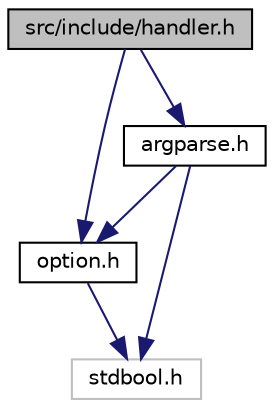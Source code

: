 digraph "src/include/handler.h"
{
 // LATEX_PDF_SIZE
  edge [fontname="Helvetica",fontsize="10",labelfontname="Helvetica",labelfontsize="10"];
  node [fontname="Helvetica",fontsize="10",shape=record];
  Node1 [label="src/include/handler.h",height=0.2,width=0.4,color="black", fillcolor="grey75", style="filled", fontcolor="black",tooltip="Accepts raw parsing data and execute."];
  Node1 -> Node2 [color="midnightblue",fontsize="10",style="solid",fontname="Helvetica"];
  Node2 [label="argparse.h",height=0.2,width=0.4,color="black", fillcolor="white", style="filled",URL="$argparse_8h.html",tooltip="Provides stuff for argument parsing and return raw parsing result."];
  Node2 -> Node3 [color="midnightblue",fontsize="10",style="solid",fontname="Helvetica"];
  Node3 [label="option.h",height=0.2,width=0.4,color="black", fillcolor="white", style="filled",URL="$option_8h.html",tooltip="Basic functions for Option operation."];
  Node3 -> Node4 [color="midnightblue",fontsize="10",style="solid",fontname="Helvetica"];
  Node4 [label="stdbool.h",height=0.2,width=0.4,color="grey75", fillcolor="white", style="filled",tooltip=" "];
  Node2 -> Node4 [color="midnightblue",fontsize="10",style="solid",fontname="Helvetica"];
  Node1 -> Node3 [color="midnightblue",fontsize="10",style="solid",fontname="Helvetica"];
}
